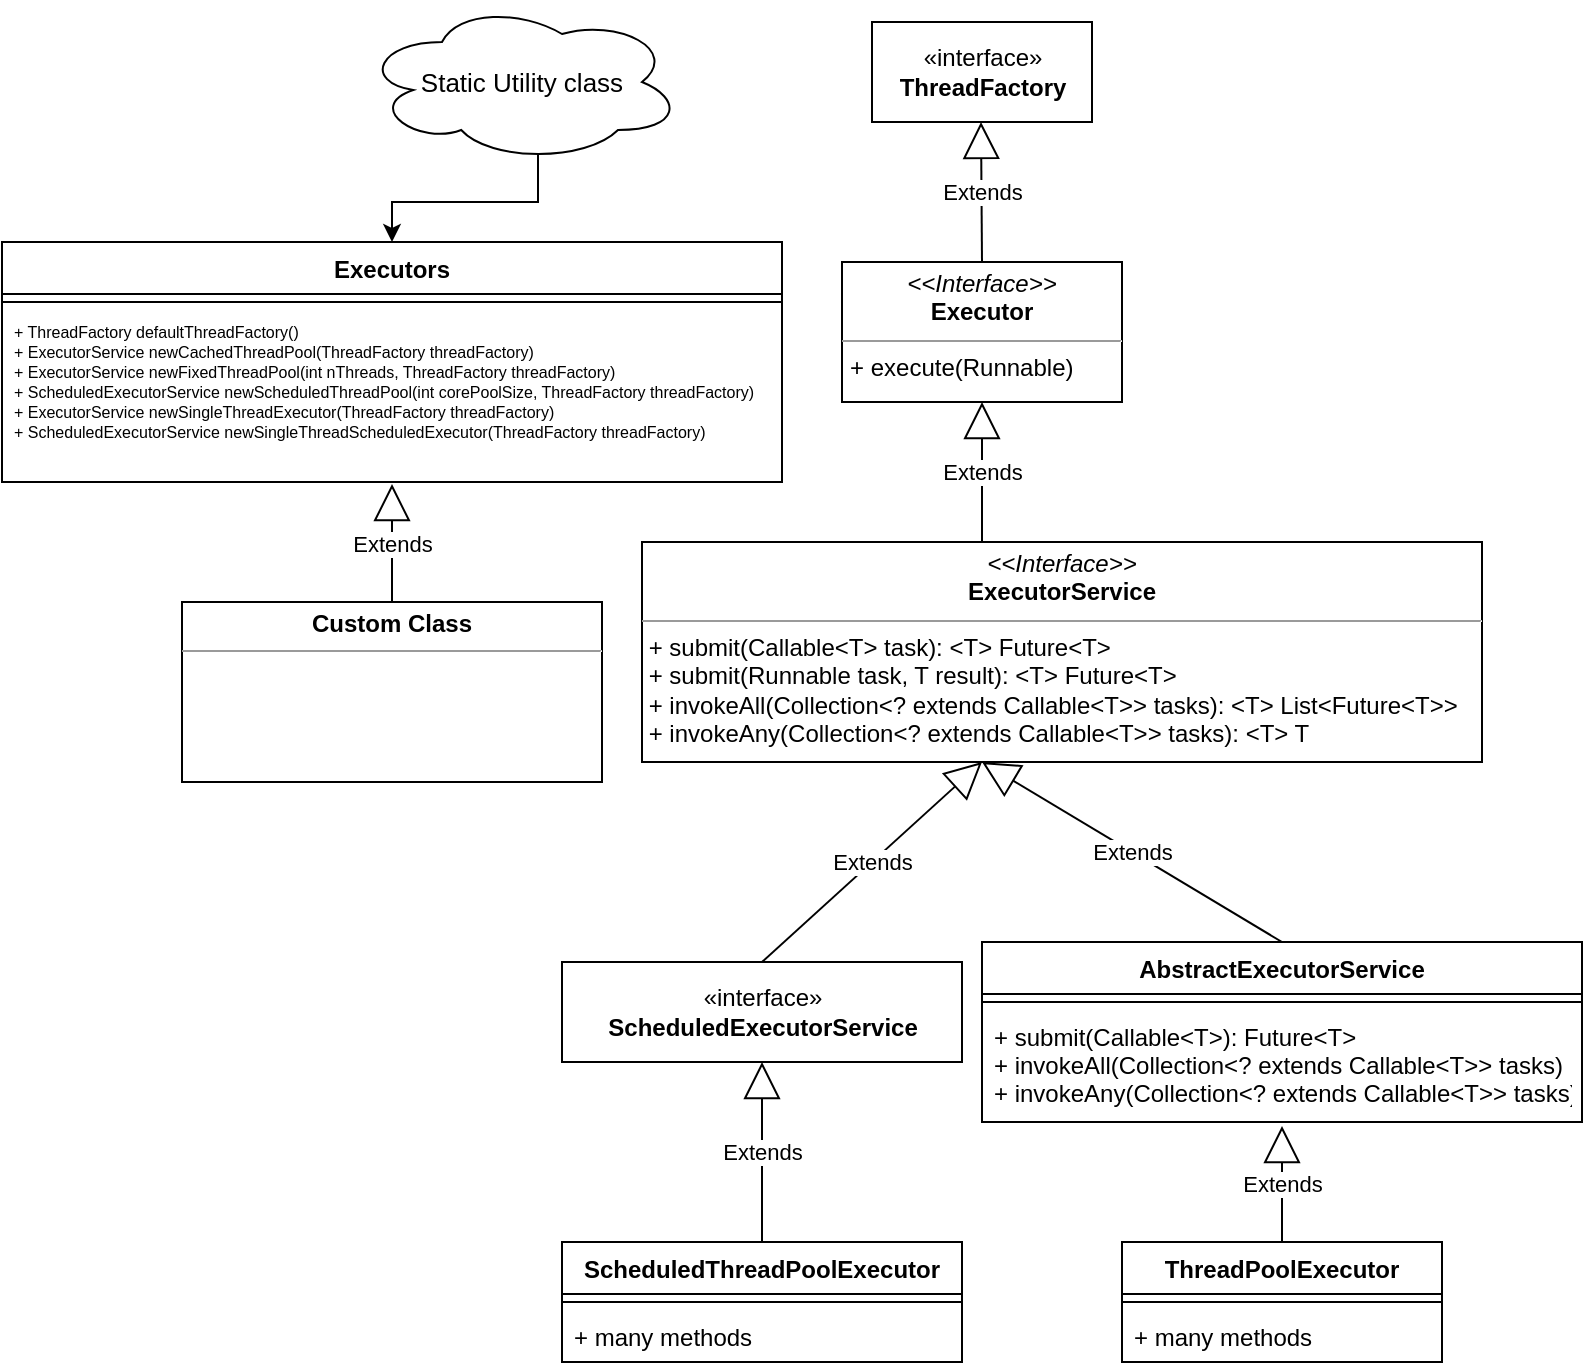 <mxfile version="14.1.1" type="device"><diagram id="C5RBs43oDa-KdzZeNtuy" name="Page-1"><mxGraphModel dx="1186" dy="740" grid="1" gridSize="10" guides="1" tooltips="1" connect="1" arrows="1" fold="1" page="1" pageScale="1" pageWidth="850" pageHeight="850" math="0" shadow="0"><root><mxCell id="WIyWlLk6GJQsqaUBKTNV-0"/><mxCell id="WIyWlLk6GJQsqaUBKTNV-1" parent="WIyWlLk6GJQsqaUBKTNV-0"/><mxCell id="XwgKBmR7N3WqM36Wo7X2-2" value="Extends" style="endArrow=block;endSize=16;endFill=0;html=1;entryX=0.5;entryY=1;entryDx=0;entryDy=0;exitX=0.5;exitY=0;exitDx=0;exitDy=0;" edge="1" parent="WIyWlLk6GJQsqaUBKTNV-1"><mxGeometry width="160" relative="1" as="geometry"><mxPoint x="530" y="355" as="sourcePoint"/><mxPoint x="530" y="285" as="targetPoint"/></mxGeometry></mxCell><mxCell id="XwgKBmR7N3WqM36Wo7X2-3" value="«interface»&lt;br&gt;&lt;b&gt;ScheduledExecutorService&lt;/b&gt;" style="html=1;" vertex="1" parent="WIyWlLk6GJQsqaUBKTNV-1"><mxGeometry x="320" y="565" width="200" height="50" as="geometry"/></mxCell><mxCell id="XwgKBmR7N3WqM36Wo7X2-4" value="Extends" style="endArrow=block;endSize=16;endFill=0;html=1;entryX=0.5;entryY=1;entryDx=0;entryDy=0;exitX=0.5;exitY=0;exitDx=0;exitDy=0;" edge="1" parent="WIyWlLk6GJQsqaUBKTNV-1" source="XwgKBmR7N3WqM36Wo7X2-3"><mxGeometry width="160" relative="1" as="geometry"><mxPoint x="630" y="375" as="sourcePoint"/><mxPoint x="530" y="465" as="targetPoint"/></mxGeometry></mxCell><mxCell id="XwgKBmR7N3WqM36Wo7X2-5" value="AbstractExecutorService" style="swimlane;fontStyle=1;align=center;verticalAlign=top;childLayout=stackLayout;horizontal=1;startSize=26;horizontalStack=0;resizeParent=1;resizeParentMax=0;resizeLast=0;collapsible=1;marginBottom=0;" vertex="1" parent="WIyWlLk6GJQsqaUBKTNV-1"><mxGeometry x="530" y="555" width="300" height="90" as="geometry"/></mxCell><mxCell id="XwgKBmR7N3WqM36Wo7X2-7" value="" style="line;strokeWidth=1;fillColor=none;align=left;verticalAlign=middle;spacingTop=-1;spacingLeft=3;spacingRight=3;rotatable=0;labelPosition=right;points=[];portConstraint=eastwest;" vertex="1" parent="XwgKBmR7N3WqM36Wo7X2-5"><mxGeometry y="26" width="300" height="8" as="geometry"/></mxCell><mxCell id="XwgKBmR7N3WqM36Wo7X2-8" value="+ submit(Callable&lt;T&gt;): Future&lt;T&gt;&#10;+ invokeAll(Collection&lt;? extends Callable&lt;T&gt;&gt; tasks)&#10;+ invokeAny(Collection&lt;? extends Callable&lt;T&gt;&gt; tasks)" style="text;strokeColor=none;fillColor=none;align=left;verticalAlign=top;spacingLeft=4;spacingRight=4;overflow=hidden;rotatable=0;points=[[0,0.5],[1,0.5]];portConstraint=eastwest;" vertex="1" parent="XwgKBmR7N3WqM36Wo7X2-5"><mxGeometry y="34" width="300" height="56" as="geometry"/></mxCell><mxCell id="XwgKBmR7N3WqM36Wo7X2-9" value="Extends" style="endArrow=block;endSize=16;endFill=0;html=1;entryX=0.5;entryY=1;entryDx=0;entryDy=0;exitX=0.5;exitY=0;exitDx=0;exitDy=0;" edge="1" parent="WIyWlLk6GJQsqaUBKTNV-1" source="XwgKBmR7N3WqM36Wo7X2-5"><mxGeometry width="160" relative="1" as="geometry"><mxPoint x="700" y="475" as="sourcePoint"/><mxPoint x="530" y="465" as="targetPoint"/></mxGeometry></mxCell><mxCell id="XwgKBmR7N3WqM36Wo7X2-10" value="Extends" style="endArrow=block;endSize=16;endFill=0;html=1;exitX=0.5;exitY=0;exitDx=0;exitDy=0;entryX=0.5;entryY=1.036;entryDx=0;entryDy=0;entryPerimeter=0;" edge="1" parent="WIyWlLk6GJQsqaUBKTNV-1" source="XwgKBmR7N3WqM36Wo7X2-12" target="XwgKBmR7N3WqM36Wo7X2-8"><mxGeometry width="160" relative="1" as="geometry"><mxPoint x="670" y="695" as="sourcePoint"/><mxPoint x="510" y="675" as="targetPoint"/></mxGeometry></mxCell><mxCell id="XwgKBmR7N3WqM36Wo7X2-12" value="ThreadPoolExecutor" style="swimlane;fontStyle=1;align=center;verticalAlign=top;childLayout=stackLayout;horizontal=1;startSize=26;horizontalStack=0;resizeParent=1;resizeParentMax=0;resizeLast=0;collapsible=1;marginBottom=0;" vertex="1" parent="WIyWlLk6GJQsqaUBKTNV-1"><mxGeometry x="600" y="705" width="160" height="60" as="geometry"/></mxCell><mxCell id="XwgKBmR7N3WqM36Wo7X2-13" value="" style="line;strokeWidth=1;fillColor=none;align=left;verticalAlign=middle;spacingTop=-1;spacingLeft=3;spacingRight=3;rotatable=0;labelPosition=right;points=[];portConstraint=eastwest;" vertex="1" parent="XwgKBmR7N3WqM36Wo7X2-12"><mxGeometry y="26" width="160" height="8" as="geometry"/></mxCell><mxCell id="XwgKBmR7N3WqM36Wo7X2-14" value="+ many methods" style="text;strokeColor=none;fillColor=none;align=left;verticalAlign=top;spacingLeft=4;spacingRight=4;overflow=hidden;rotatable=0;points=[[0,0.5],[1,0.5]];portConstraint=eastwest;" vertex="1" parent="XwgKBmR7N3WqM36Wo7X2-12"><mxGeometry y="34" width="160" height="26" as="geometry"/></mxCell><mxCell id="XwgKBmR7N3WqM36Wo7X2-15" value="ScheduledThreadPoolExecutor" style="swimlane;fontStyle=1;align=center;verticalAlign=top;childLayout=stackLayout;horizontal=1;startSize=26;horizontalStack=0;resizeParent=1;resizeParentMax=0;resizeLast=0;collapsible=1;marginBottom=0;" vertex="1" parent="WIyWlLk6GJQsqaUBKTNV-1"><mxGeometry x="320" y="705" width="200" height="60" as="geometry"/></mxCell><mxCell id="XwgKBmR7N3WqM36Wo7X2-16" value="" style="line;strokeWidth=1;fillColor=none;align=left;verticalAlign=middle;spacingTop=-1;spacingLeft=3;spacingRight=3;rotatable=0;labelPosition=right;points=[];portConstraint=eastwest;" vertex="1" parent="XwgKBmR7N3WqM36Wo7X2-15"><mxGeometry y="26" width="200" height="8" as="geometry"/></mxCell><mxCell id="XwgKBmR7N3WqM36Wo7X2-17" value="+ many methods" style="text;strokeColor=none;fillColor=none;align=left;verticalAlign=top;spacingLeft=4;spacingRight=4;overflow=hidden;rotatable=0;points=[[0,0.5],[1,0.5]];portConstraint=eastwest;" vertex="1" parent="XwgKBmR7N3WqM36Wo7X2-15"><mxGeometry y="34" width="200" height="26" as="geometry"/></mxCell><mxCell id="XwgKBmR7N3WqM36Wo7X2-18" value="Extends" style="endArrow=block;endSize=16;endFill=0;html=1;exitX=0.5;exitY=0;exitDx=0;exitDy=0;entryX=0.5;entryY=1;entryDx=0;entryDy=0;" edge="1" parent="WIyWlLk6GJQsqaUBKTNV-1" source="XwgKBmR7N3WqM36Wo7X2-15" target="XwgKBmR7N3WqM36Wo7X2-3"><mxGeometry width="160" relative="1" as="geometry"><mxPoint x="375" y="645" as="sourcePoint"/><mxPoint x="375" y="557.016" as="targetPoint"/></mxGeometry></mxCell><mxCell id="XwgKBmR7N3WqM36Wo7X2-19" value="Executors" style="swimlane;fontStyle=1;align=center;verticalAlign=top;childLayout=stackLayout;horizontal=1;startSize=26;horizontalStack=0;resizeParent=1;resizeParentMax=0;resizeLast=0;collapsible=1;marginBottom=0;" vertex="1" parent="WIyWlLk6GJQsqaUBKTNV-1"><mxGeometry x="40" y="205" width="390" height="120" as="geometry"/></mxCell><mxCell id="XwgKBmR7N3WqM36Wo7X2-21" value="" style="line;strokeWidth=1;fillColor=none;align=left;verticalAlign=middle;spacingTop=-1;spacingLeft=3;spacingRight=3;rotatable=0;labelPosition=right;points=[];portConstraint=eastwest;" vertex="1" parent="XwgKBmR7N3WqM36Wo7X2-19"><mxGeometry y="26" width="390" height="8" as="geometry"/></mxCell><mxCell id="XwgKBmR7N3WqM36Wo7X2-22" value="+ ThreadFactory&#9;defaultThreadFactory()&#10;+ ExecutorService&#9;newCachedThreadPool(ThreadFactory threadFactory)&#10;+ ExecutorService&#9;newFixedThreadPool(int nThreads, ThreadFactory threadFactory)&#10;+ ScheduledExecutorService&#9;newScheduledThreadPool(int corePoolSize, ThreadFactory threadFactory)&#10;+ ExecutorService&#9;newSingleThreadExecutor(ThreadFactory threadFactory)&#10;+ ScheduledExecutorService&#9;newSingleThreadScheduledExecutor(ThreadFactory threadFactory)" style="text;strokeColor=none;fillColor=none;align=left;verticalAlign=top;spacingLeft=4;spacingRight=4;overflow=hidden;rotatable=0;points=[[0,0.5],[1,0.5]];portConstraint=eastwest;fontSize=8;" vertex="1" parent="XwgKBmR7N3WqM36Wo7X2-19"><mxGeometry y="34" width="390" height="86" as="geometry"/></mxCell><mxCell id="XwgKBmR7N3WqM36Wo7X2-23" value="«interface»&lt;br&gt;&lt;b&gt;ThreadFactory&lt;/b&gt;" style="html=1;" vertex="1" parent="WIyWlLk6GJQsqaUBKTNV-1"><mxGeometry x="475" y="95" width="110" height="50" as="geometry"/></mxCell><mxCell id="XwgKBmR7N3WqM36Wo7X2-24" value="&lt;p style=&quot;margin: 0px ; margin-top: 4px ; text-align: center&quot;&gt;&lt;i&gt;&amp;lt;&amp;lt;Interface&amp;gt;&amp;gt;&lt;/i&gt;&lt;br&gt;&lt;b&gt;Executor&lt;/b&gt;&lt;br&gt;&lt;/p&gt;&lt;hr size=&quot;1&quot;&gt;&lt;p style=&quot;margin: 0px ; margin-left: 4px&quot;&gt;&lt;/p&gt;&lt;p style=&quot;margin: 0px ; margin-left: 4px&quot;&gt;+ execute(Runnable)&lt;br&gt;&lt;/p&gt;" style="verticalAlign=top;align=left;overflow=fill;fontSize=12;fontFamily=Helvetica;html=1;" vertex="1" parent="WIyWlLk6GJQsqaUBKTNV-1"><mxGeometry x="460" y="215" width="140" height="70" as="geometry"/></mxCell><mxCell id="XwgKBmR7N3WqM36Wo7X2-25" value="&lt;p style=&quot;margin: 0px ; margin-top: 4px ; text-align: center&quot;&gt;&lt;i&gt;&amp;lt;&amp;lt;Interface&amp;gt;&amp;gt;&lt;/i&gt;&lt;br&gt;&lt;b&gt;ExecutorService&lt;/b&gt;&lt;br&gt;&lt;/p&gt;&lt;hr size=&quot;1&quot;&gt;&lt;p style=&quot;margin: 0px ; margin-left: 4px&quot;&gt;&lt;/p&gt;&lt;p style=&quot;margin: 0px ; margin-left: 4px&quot;&gt;&lt;/p&gt;&amp;nbsp;+ submit(Callable&amp;lt;T&amp;gt; task): &amp;lt;T&amp;gt; Future&amp;lt;T&amp;gt;&amp;nbsp;&lt;br&gt;&amp;nbsp;+ submit(Runnable task, T result): &amp;lt;T&amp;gt; Future&amp;lt;T&amp;gt;&amp;nbsp;&lt;br&gt;&amp;nbsp;+&amp;nbsp;invokeAll(Collection&amp;lt;? extends Callable&amp;lt;T&amp;gt;&amp;gt; tasks):&amp;nbsp;&amp;lt;T&amp;gt; List&amp;lt;Future&amp;lt;T&amp;gt;&amp;gt;&lt;br&gt;&amp;nbsp;+&amp;nbsp;invokeAny(Collection&amp;lt;? extends Callable&amp;lt;T&amp;gt;&amp;gt; tasks): &amp;lt;T&amp;gt; T" style="verticalAlign=top;align=left;overflow=fill;fontSize=12;fontFamily=Helvetica;html=1;" vertex="1" parent="WIyWlLk6GJQsqaUBKTNV-1"><mxGeometry x="360" y="355" width="420" height="110" as="geometry"/></mxCell><mxCell id="XwgKBmR7N3WqM36Wo7X2-29" style="edgeStyle=orthogonalEdgeStyle;rounded=0;orthogonalLoop=1;jettySize=auto;html=1;exitX=0.55;exitY=0.95;exitDx=0;exitDy=0;exitPerimeter=0;entryX=0.5;entryY=0;entryDx=0;entryDy=0;fontSize=8;" edge="1" parent="WIyWlLk6GJQsqaUBKTNV-1" source="XwgKBmR7N3WqM36Wo7X2-26" target="XwgKBmR7N3WqM36Wo7X2-19"><mxGeometry relative="1" as="geometry"/></mxCell><mxCell id="XwgKBmR7N3WqM36Wo7X2-26" value="&lt;font style=&quot;font-size: 13px&quot;&gt;Static Utility class&lt;/font&gt;" style="ellipse;shape=cloud;whiteSpace=wrap;html=1;fontSize=8;" vertex="1" parent="WIyWlLk6GJQsqaUBKTNV-1"><mxGeometry x="220" y="85" width="160" height="80" as="geometry"/></mxCell><mxCell id="XwgKBmR7N3WqM36Wo7X2-30" value="&lt;p style=&quot;margin: 0px ; margin-top: 4px ; text-align: center&quot;&gt;&lt;b&gt;Custom Class&lt;/b&gt;&lt;/p&gt;&lt;hr size=&quot;1&quot;&gt;&lt;div style=&quot;height: 2px&quot;&gt;&lt;/div&gt;" style="verticalAlign=top;align=left;overflow=fill;fontSize=12;fontFamily=Helvetica;html=1;" vertex="1" parent="WIyWlLk6GJQsqaUBKTNV-1"><mxGeometry x="130" y="385" width="210" height="90" as="geometry"/></mxCell><mxCell id="XwgKBmR7N3WqM36Wo7X2-31" value="Extends" style="endArrow=block;endSize=16;endFill=0;html=1;fontSize=11;entryX=0.5;entryY=1.012;entryDx=0;entryDy=0;entryPerimeter=0;" edge="1" parent="WIyWlLk6GJQsqaUBKTNV-1" source="XwgKBmR7N3WqM36Wo7X2-30" target="XwgKBmR7N3WqM36Wo7X2-22"><mxGeometry width="160" relative="1" as="geometry"><mxPoint x="80" y="555" as="sourcePoint"/><mxPoint x="280" y="345" as="targetPoint"/></mxGeometry></mxCell><mxCell id="XwgKBmR7N3WqM36Wo7X2-32" value="Extends" style="endArrow=block;endSize=16;endFill=0;html=1;fontSize=11;entryX=0.5;entryY=1.012;entryDx=0;entryDy=0;entryPerimeter=0;exitX=0.5;exitY=0;exitDx=0;exitDy=0;" edge="1" parent="WIyWlLk6GJQsqaUBKTNV-1" source="XwgKBmR7N3WqM36Wo7X2-24"><mxGeometry width="160" relative="1" as="geometry"><mxPoint x="529.5" y="223.97" as="sourcePoint"/><mxPoint x="529.5" y="145.002" as="targetPoint"/></mxGeometry></mxCell></root></mxGraphModel></diagram></mxfile>